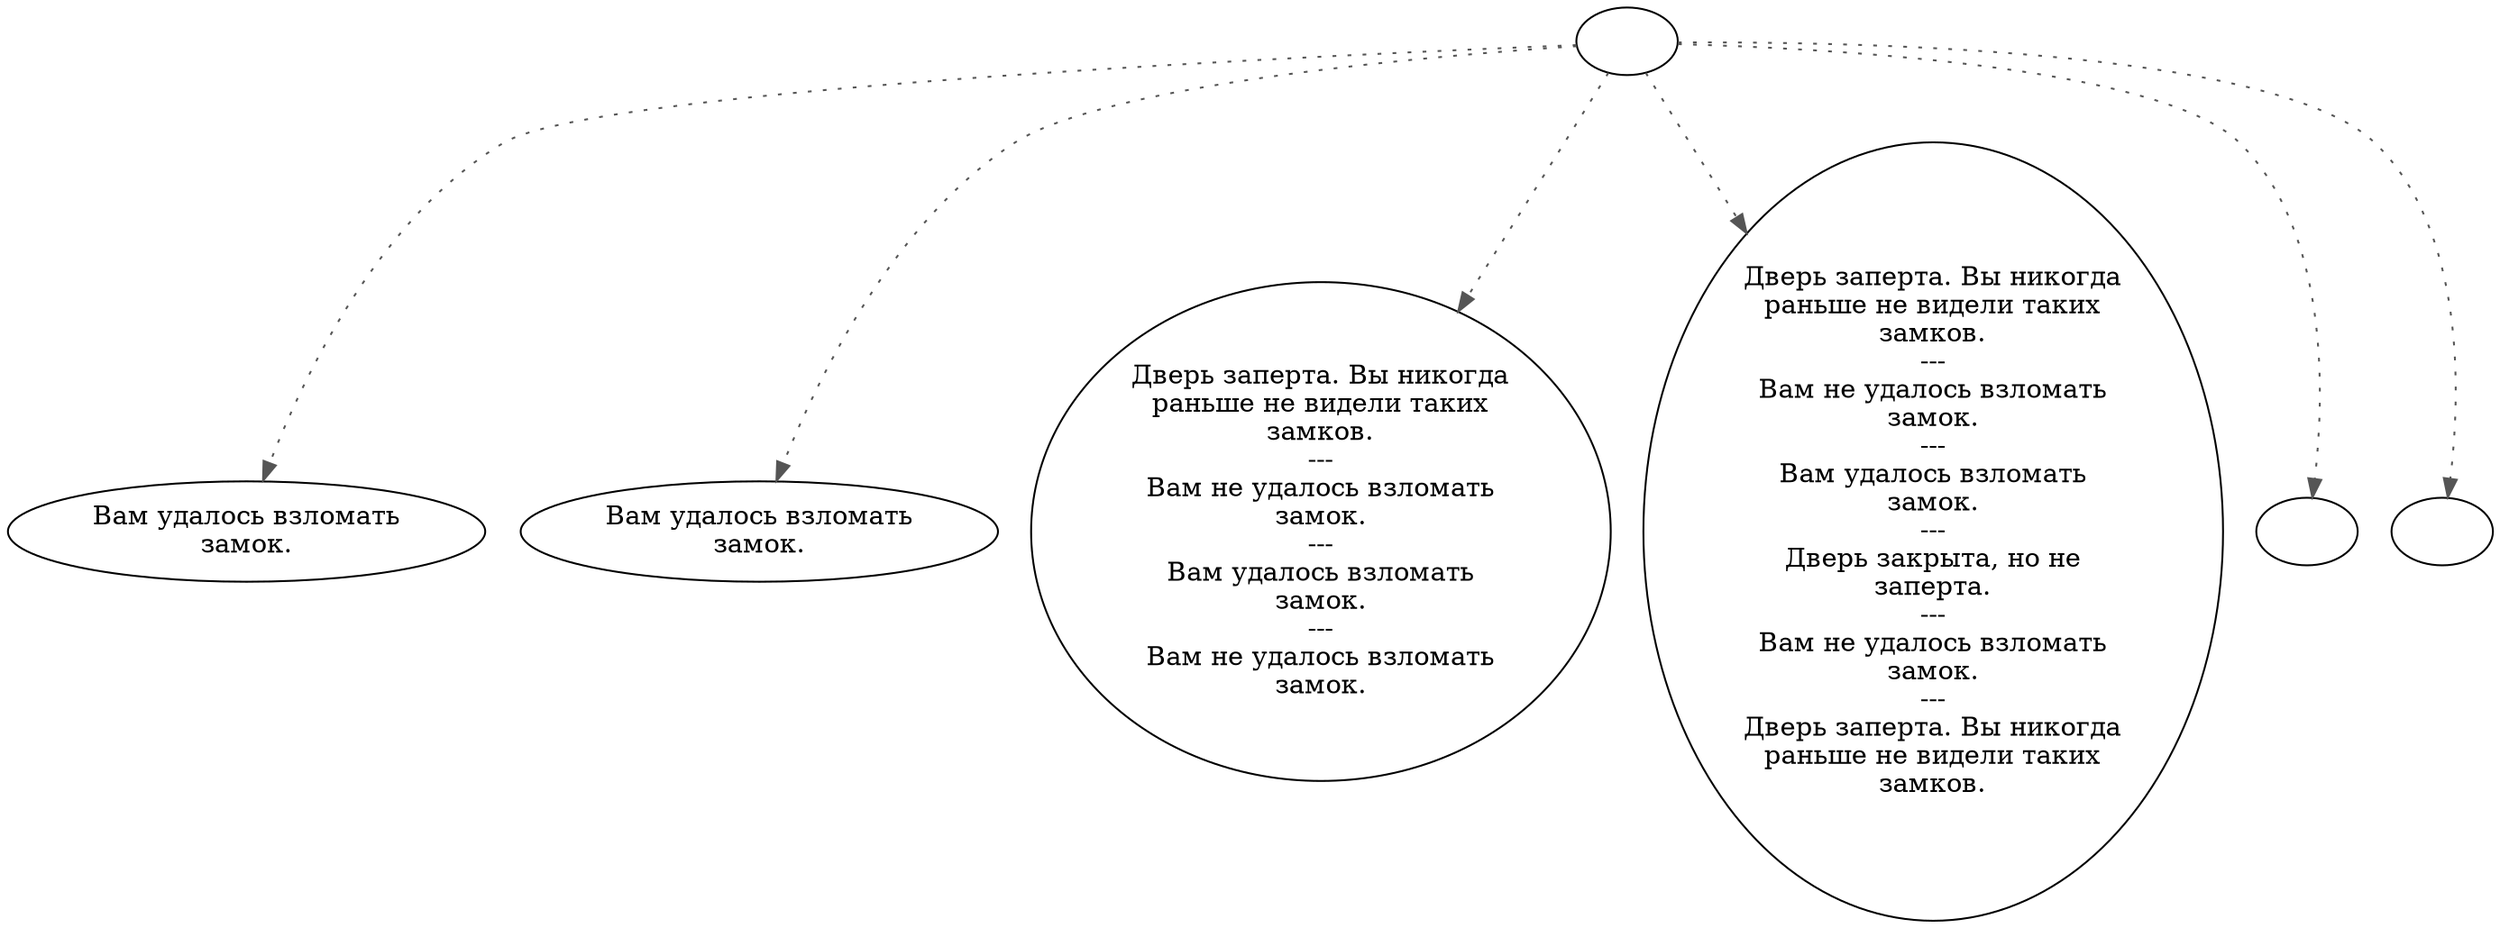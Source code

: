 digraph creddoor {
  "start" [style=filled       fillcolor="#FFFFFF"       color="#000000"]
  "start" -> "look_at_p_proc" [style=dotted color="#555555"]
  "start" -> "use_p_proc" [style=dotted color="#555555"]
  "start" -> "use_skill_on_p_proc" [style=dotted color="#555555"]
  "start" -> "use_obj_on_p_proc" [style=dotted color="#555555"]
  "start" -> "damage_p_proc" [style=dotted color="#555555"]
  "start" -> "map_update_p_proc" [style=dotted color="#555555"]
  "start" [label=""]
  "use_p_proc" [style=filled       fillcolor="#FFFFFF"       color="#000000"]
  "use_p_proc" [label="Вам удалось взломать\nзамок."]
  "use_skill_on_p_proc" [style=filled       fillcolor="#FFFFFF"       color="#000000"]
  "use_skill_on_p_proc" [label="Дверь заперта. Вы никогда\nраньше не видели таких\nзамков.\n---\nВам не удалось взломать\nзамок.\n---\nВам удалось взломать\nзамок.\n---\nВам не удалось взломать\nзамок."]
  "look_at_p_proc" [style=filled       fillcolor="#FFFFFF"       color="#000000"]
  "look_at_p_proc" [label="Вам удалось взломать\nзамок."]
  "use_obj_on_p_proc" [style=filled       fillcolor="#FFFFFF"       color="#000000"]
  "use_obj_on_p_proc" [label="Дверь заперта. Вы никогда\nраньше не видели таких\nзамков.\n---\nВам не удалось взломать\nзамок.\n---\nВам удалось взломать\nзамок.\n---\nДверь закрыта, но не\nзаперта.\n---\nВам не удалось взломать\nзамок.\n---\nДверь заперта. Вы никогда\nраньше не видели таких\nзамков."]
  "map_update_p_proc" [style=filled       fillcolor="#FFFFFF"       color="#000000"]
  "map_update_p_proc" [label=""]
  "damage_p_proc" [style=filled       fillcolor="#FFFFFF"       color="#000000"]
  "damage_p_proc" [label=""]
}